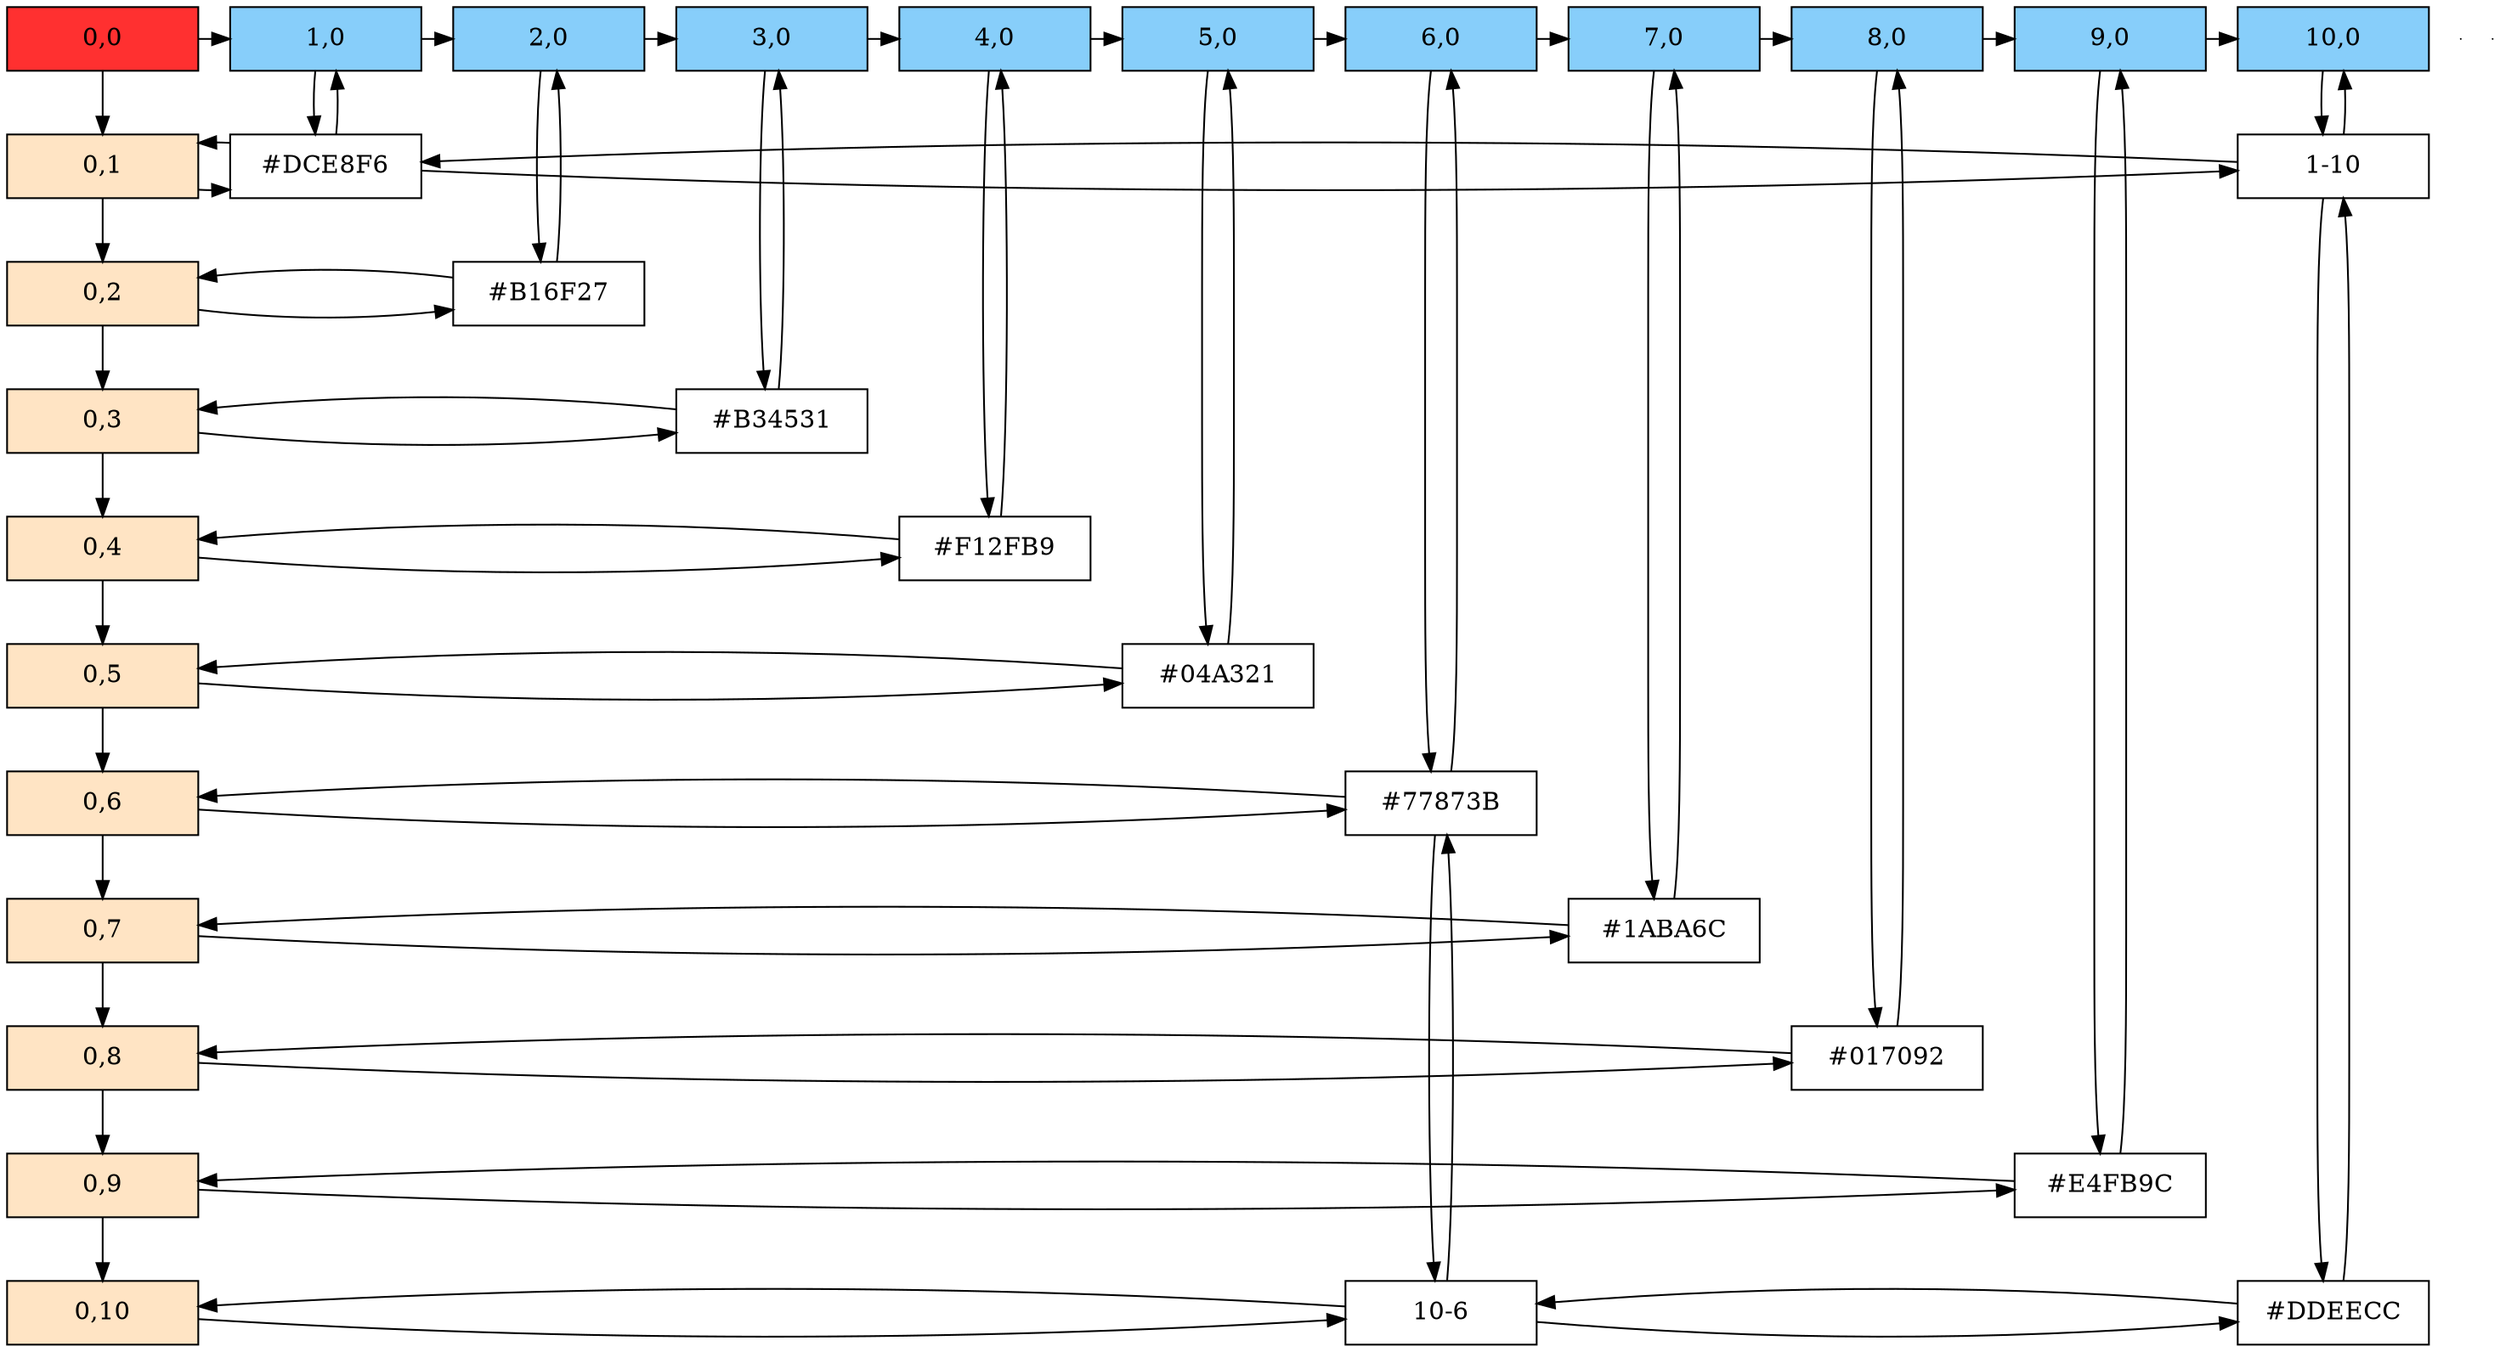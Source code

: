 digraph Sparce_Matrix {

	node [shape=box]
	Mt[ label = "0,0", width = 1.5, style = filled, fillcolor = firebrick1, group = 1 ];
	e0[ shape = point, width = 0 ];
	e1[ shape = point, width = 0 ];
 	U10444 [label ="0,1" pos = "5.3,3.5!" width = 1.5 style = filled, fillcolor = bisque1, group = 1 ];
	U10445 [label = "0,2" width = 1.5 style = filled, fillcolor = bisque1, group = 1 ];
	U10446 [label = "0,3" width = 1.5 style = filled, fillcolor = bisque1, group = 1 ];
	U10447 [label = "0,4" width = 1.5 style = filled, fillcolor = bisque1, group = 1 ];
	U10448 [label = "0,5" width = 1.5 style = filled, fillcolor = bisque1, group = 1 ];
	U10449 [label = "0,6" width = 1.5 style = filled, fillcolor = bisque1, group = 1 ];
	U10450 [label = "0,7" width = 1.5 style = filled, fillcolor = bisque1, group = 1 ];
	U10451 [label = "0,8" width = 1.5 style = filled, fillcolor = bisque1, group = 1 ];
	U10452 [label = "0,9" width = 1.5 style = filled, fillcolor = bisque1, group = 1 ];
	U10453 [label = "0,10" width = 1.5 style = filled, fillcolor = bisque1, group = 1 ];
	U10444 ->U10445;
	U10445 ->U10446;
	U10446 ->U10447;
	U10447 ->U10448;
	U10448 ->U10449;
	U10449 ->U10450;
	U10450 ->U10451;
	U10451 ->U10452;
	U10452 ->U10453;
	
	A10502 [label ="1,0" width = 1.5 style = filled, fillcolor = lightskyblue, group = 1  ];
	A10561 [label ="2,0" width = 1.5 style = filled, fillcolor = lightskyblue, group = 2  ];
	A10620 [label ="3,0" width = 1.5 style = filled, fillcolor = lightskyblue, group = 3  ];
	A10679 [label ="4,0" width = 1.5 style = filled, fillcolor = lightskyblue, group = 4  ];
	A10738 [label ="5,0" width = 1.5 style = filled, fillcolor = lightskyblue, group = 5  ];
	A10797 [label ="6,0" width = 1.5 style = filled, fillcolor = lightskyblue, group = 6  ];
	A10856 [label ="7,0" width = 1.5 style = filled, fillcolor = lightskyblue, group = 7  ];
	A10915 [label ="8,0" width = 1.5 style = filled, fillcolor = lightskyblue, group = 8  ];
	A10974 [label ="9,0" width = 1.5 style = filled, fillcolor = lightskyblue, group = 9  ];
	A11033 [label ="10,0" width = 1.5 style = filled, fillcolor = lightskyblue, group = 10  ];
	A10502 ->A10561;
	A10561 ->A10620;
	A10620 ->A10679;
	A10679 ->A10738;
	A10738 ->A10797;
	A10797 ->A10856;
	A10856 ->A10915;
	A10915 ->A10974;
	A10974 ->A11033;
	Mt -> U10444;
	Mt -> A10502;
	{rank = same; Mt;A10502 ;A10561 ;A10620 ;A10679 ;A10738 ;A10797 ;A10856 ;A10915 ;A10974 ;A11033}
	
	i10503[label = "#DCE8F6" width = 1.5, group = 1 ];
	
	i11034[label = "1-10" width = 1.5, group = 10 ];
	
	U10444 -> i10503;
	i10503 -> U10444;
	i10503 -> A10502;
	A10502 -> i10503;
	i10503 -> i11034;
	i11034 -> i10503;
	i11034 -> A11033;
	A11033 -> i11034;
	i11034 -> i11043;
	
	{ rank = same;  U10444; i10503; i11034;}
	
	i10563[label = "#B16F27" width = 1.5, group = 2 ];
	
	U10445 -> i10563;
	i10563 -> U10445;
	i10563 -> A10561;
	A10561 -> i10563;
	
	{ rank = same;  U10445; i10563;}
	
	i10623[label = "#B34531" width = 1.5, group = 3 ];
	
	U10446 -> i10623;
	i10623 -> U10446;
	i10623 -> A10620;
	A10620 -> i10623;
	
	{ rank = same;  U10446; i10623;}
	
	i10683[label = "#F12FB9" width = 1.5, group = 4 ];
	
	U10447 -> i10683;
	i10683 -> U10447;
	i10683 -> A10679;
	A10679 -> i10683;
	
	{ rank = same;  U10447; i10683;}
	
	i10743[label = "#04A321" width = 1.5, group = 5 ];
	
	U10448 -> i10743;
	i10743 -> U10448;
	i10743 -> A10738;
	A10738 -> i10743;
	
	{ rank = same;  U10448; i10743;}
	
	i10803[label = "#77873B" width = 1.5, group = 6 ];
	
	U10449 -> i10803;
	i10803 -> U10449;
	i10803 -> A10797;
	A10797 -> i10803;
	i10803 -> i10807;
	
	{ rank = same;  U10449; i10803;}
	
	i10863[label = "#1ABA6C" width = 1.5, group = 7 ];
	
	U10450 -> i10863;
	i10863 -> U10450;
	i10863 -> A10856;
	A10856 -> i10863;
	
	{ rank = same;  U10450; i10863;}
	
	i10923[label = "#017092" width = 1.5, group = 8 ];
	
	U10451 -> i10923;
	i10923 -> U10451;
	i10923 -> A10915;
	A10915 -> i10923;
	
	{ rank = same;  U10451; i10923;}
	
	i10983[label = "#E4FB9C" width = 1.5, group = 9 ];
	
	U10452 -> i10983;
	i10983 -> U10452;
	i10983 -> A10974;
	A10974 -> i10983;
	
	{ rank = same;  U10452; i10983;}
	
	i10807[label = "10-6" width = 1.5, group = 6 ];
	
	i11043[label = "#DDEECC" width = 1.5, group = 10 ];
	
	U10453 -> i10807;
	i10807 -> U10453;
	i10807 -> i10803;
	i10807 -> i11043;
	i11043 -> i10807;
	i11043 -> i11034;
	
	{ rank = same;  U10453; i10807; i11043;}
	
	
}